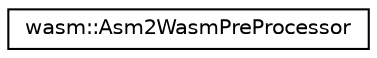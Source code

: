 digraph "Graphical Class Hierarchy"
{
  edge [fontname="Helvetica",fontsize="10",labelfontname="Helvetica",labelfontsize="10"];
  node [fontname="Helvetica",fontsize="10",shape=record];
  rankdir="LR";
  Node0 [label="wasm::Asm2WasmPreProcessor",height=0.2,width=0.4,color="black", fillcolor="white", style="filled",URL="$structwasm_1_1_asm2_wasm_pre_processor.html"];
}
